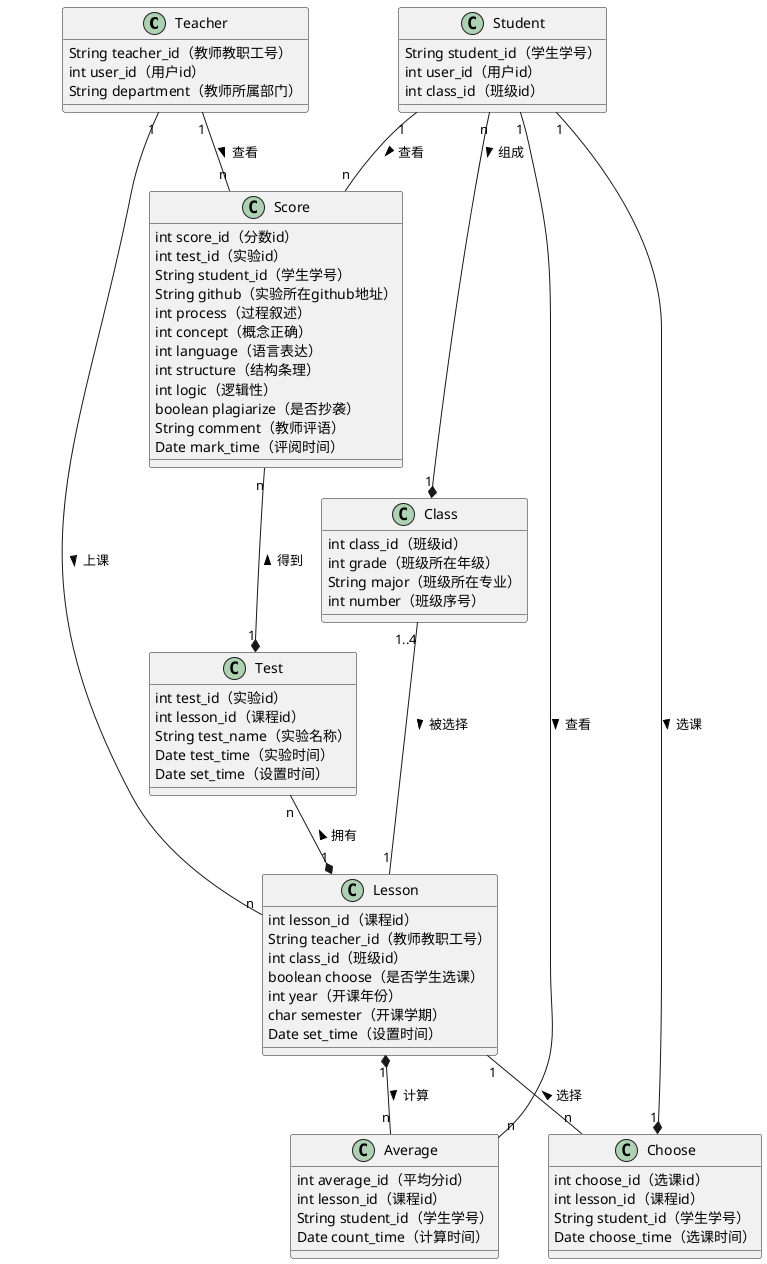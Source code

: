 @startuml



class Teacher {
    String teacher_id（教师教职工号）
    int user_id（用户id）
    String department（教师所属部门）
}

class Student {
    String student_id（学生学号）
    int user_id（用户id）
    int class_id（班级id）
}

Student "n" --* "1" Class : 组成 >
class Class {
    int class_id（班级id）
    int grade（班级所在年级）
    String major（班级所在专业）
    int number（班级序号）
}


Student "1" --* "1" Choose : 选课 >
Lesson "1" -- "n" Choose : 选择 <
class Choose {
    int choose_id（选课id）
    int lesson_id（课程id）
    String student_id（学生学号）
    Date choose_time（选课时间）
}


Class "1..4" -- "1" Lesson : 被选择 >
Teacher "1" -- "n" Lesson : 上课 >
class Lesson {
    int lesson_id（课程id）
    String teacher_id（教师教职工号）
    int class_id（班级id）
    boolean choose（是否学生选课）
    int year（开课年份）
    char semester（开课学期）
    Date set_time（设置时间）
}

Test "n" --* "1" Lesson : 拥有 <
class Test {
    int test_id（实验id）
    int lesson_id（课程id）
    String test_name（实验名称）
    Date test_time（实验时间）
    Date set_time（设置时间）
}

Score "n" --* "1" Test : 得到 <
Student "1" -- "n" Score : 查看 >
Teacher "1" -- "n" Score : 查看 >
class Score {
    int score_id（分数id）
    int test_id（实验id）
    String student_id（学生学号）
    String github（实验所在github地址）
    int process（过程叙述）
    int concept（概念正确）
    int language（语言表达）
    int structure（结构条理）
    int logic（逻辑性）
    boolean plagiarize（是否抄袭）
    String comment（教师评语）
    Date mark_time（评阅时间）
}

Student "1" -- "n" Average : 查看 >
Lesson "1" *-- "n" Average : 计算 >
class Average {
    int average_id（平均分id）
    int lesson_id（课程id）
    String student_id（学生学号）
    Date count_time（计算时间）
}

@enduml
